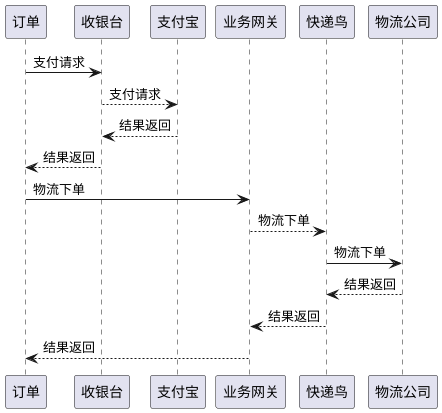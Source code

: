@startuml
订单 -> 收银台: 支付请求
收银台 --> 支付宝: 支付请求

收银台 <-- 支付宝: 结果返回
订单 <-- 收银台: 结果返回

订单 -> 业务网关: 物流下单
业务网关 --> 快递鸟: 物流下单
快递鸟 -> 物流公司: 物流下单

快递鸟 <-- 物流公司: 结果返回
业务网关 <-- 快递鸟: 结果返回
订单 <-- 业务网关: 结果返回
@enduml